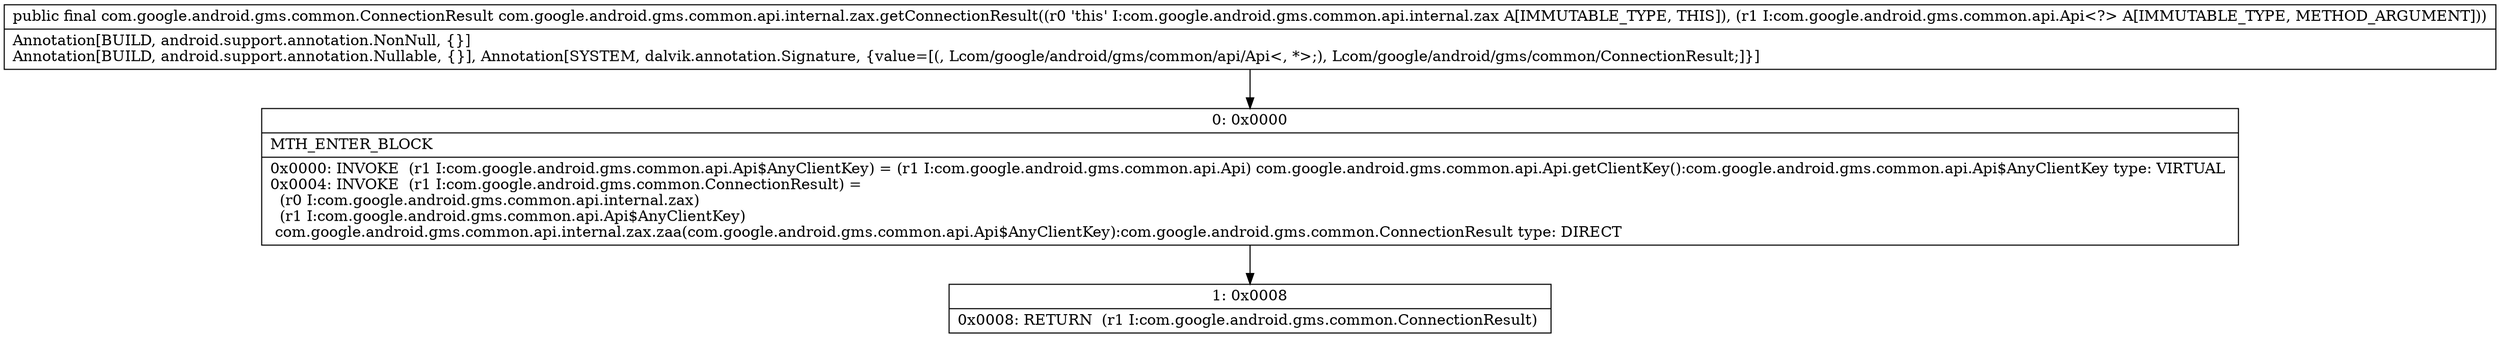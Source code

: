 digraph "CFG forcom.google.android.gms.common.api.internal.zax.getConnectionResult(Lcom\/google\/android\/gms\/common\/api\/Api;)Lcom\/google\/android\/gms\/common\/ConnectionResult;" {
Node_0 [shape=record,label="{0\:\ 0x0000|MTH_ENTER_BLOCK\l|0x0000: INVOKE  (r1 I:com.google.android.gms.common.api.Api$AnyClientKey) = (r1 I:com.google.android.gms.common.api.Api) com.google.android.gms.common.api.Api.getClientKey():com.google.android.gms.common.api.Api$AnyClientKey type: VIRTUAL \l0x0004: INVOKE  (r1 I:com.google.android.gms.common.ConnectionResult) = \l  (r0 I:com.google.android.gms.common.api.internal.zax)\l  (r1 I:com.google.android.gms.common.api.Api$AnyClientKey)\l com.google.android.gms.common.api.internal.zax.zaa(com.google.android.gms.common.api.Api$AnyClientKey):com.google.android.gms.common.ConnectionResult type: DIRECT \l}"];
Node_1 [shape=record,label="{1\:\ 0x0008|0x0008: RETURN  (r1 I:com.google.android.gms.common.ConnectionResult) \l}"];
MethodNode[shape=record,label="{public final com.google.android.gms.common.ConnectionResult com.google.android.gms.common.api.internal.zax.getConnectionResult((r0 'this' I:com.google.android.gms.common.api.internal.zax A[IMMUTABLE_TYPE, THIS]), (r1 I:com.google.android.gms.common.api.Api\<?\> A[IMMUTABLE_TYPE, METHOD_ARGUMENT]))  | Annotation[BUILD, android.support.annotation.NonNull, \{\}]\lAnnotation[BUILD, android.support.annotation.Nullable, \{\}], Annotation[SYSTEM, dalvik.annotation.Signature, \{value=[(, Lcom\/google\/android\/gms\/common\/api\/Api\<, *\>;), Lcom\/google\/android\/gms\/common\/ConnectionResult;]\}]\l}"];
MethodNode -> Node_0;
Node_0 -> Node_1;
}

